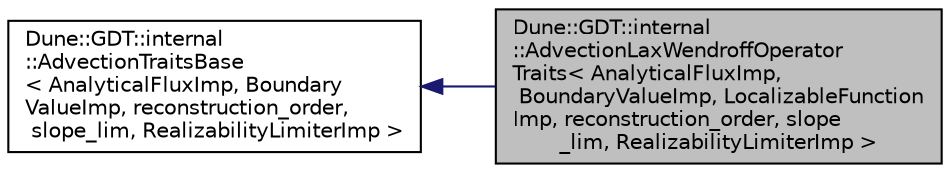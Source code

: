 digraph "Dune::GDT::internal::AdvectionLaxWendroffOperatorTraits&lt; AnalyticalFluxImp, BoundaryValueImp, LocalizableFunctionImp, reconstruction_order, slope_lim, RealizabilityLimiterImp &gt;"
{
  edge [fontname="Helvetica",fontsize="10",labelfontname="Helvetica",labelfontsize="10"];
  node [fontname="Helvetica",fontsize="10",shape=record];
  rankdir="LR";
  Node1 [label="Dune::GDT::internal\l::AdvectionLaxWendroffOperator\lTraits\< AnalyticalFluxImp,\l BoundaryValueImp, LocalizableFunction\lImp, reconstruction_order, slope\l_lim, RealizabilityLimiterImp \>",height=0.2,width=0.4,color="black", fillcolor="grey75", style="filled", fontcolor="black"];
  Node2 -> Node1 [dir="back",color="midnightblue",fontsize="10",style="solid",fontname="Helvetica"];
  Node2 [label="Dune::GDT::internal\l::AdvectionTraitsBase\l\< AnalyticalFluxImp, Boundary\lValueImp, reconstruction_order,\l slope_lim, RealizabilityLimiterImp \>",height=0.2,width=0.4,color="black", fillcolor="white", style="filled",URL="$a00031.html"];
}
